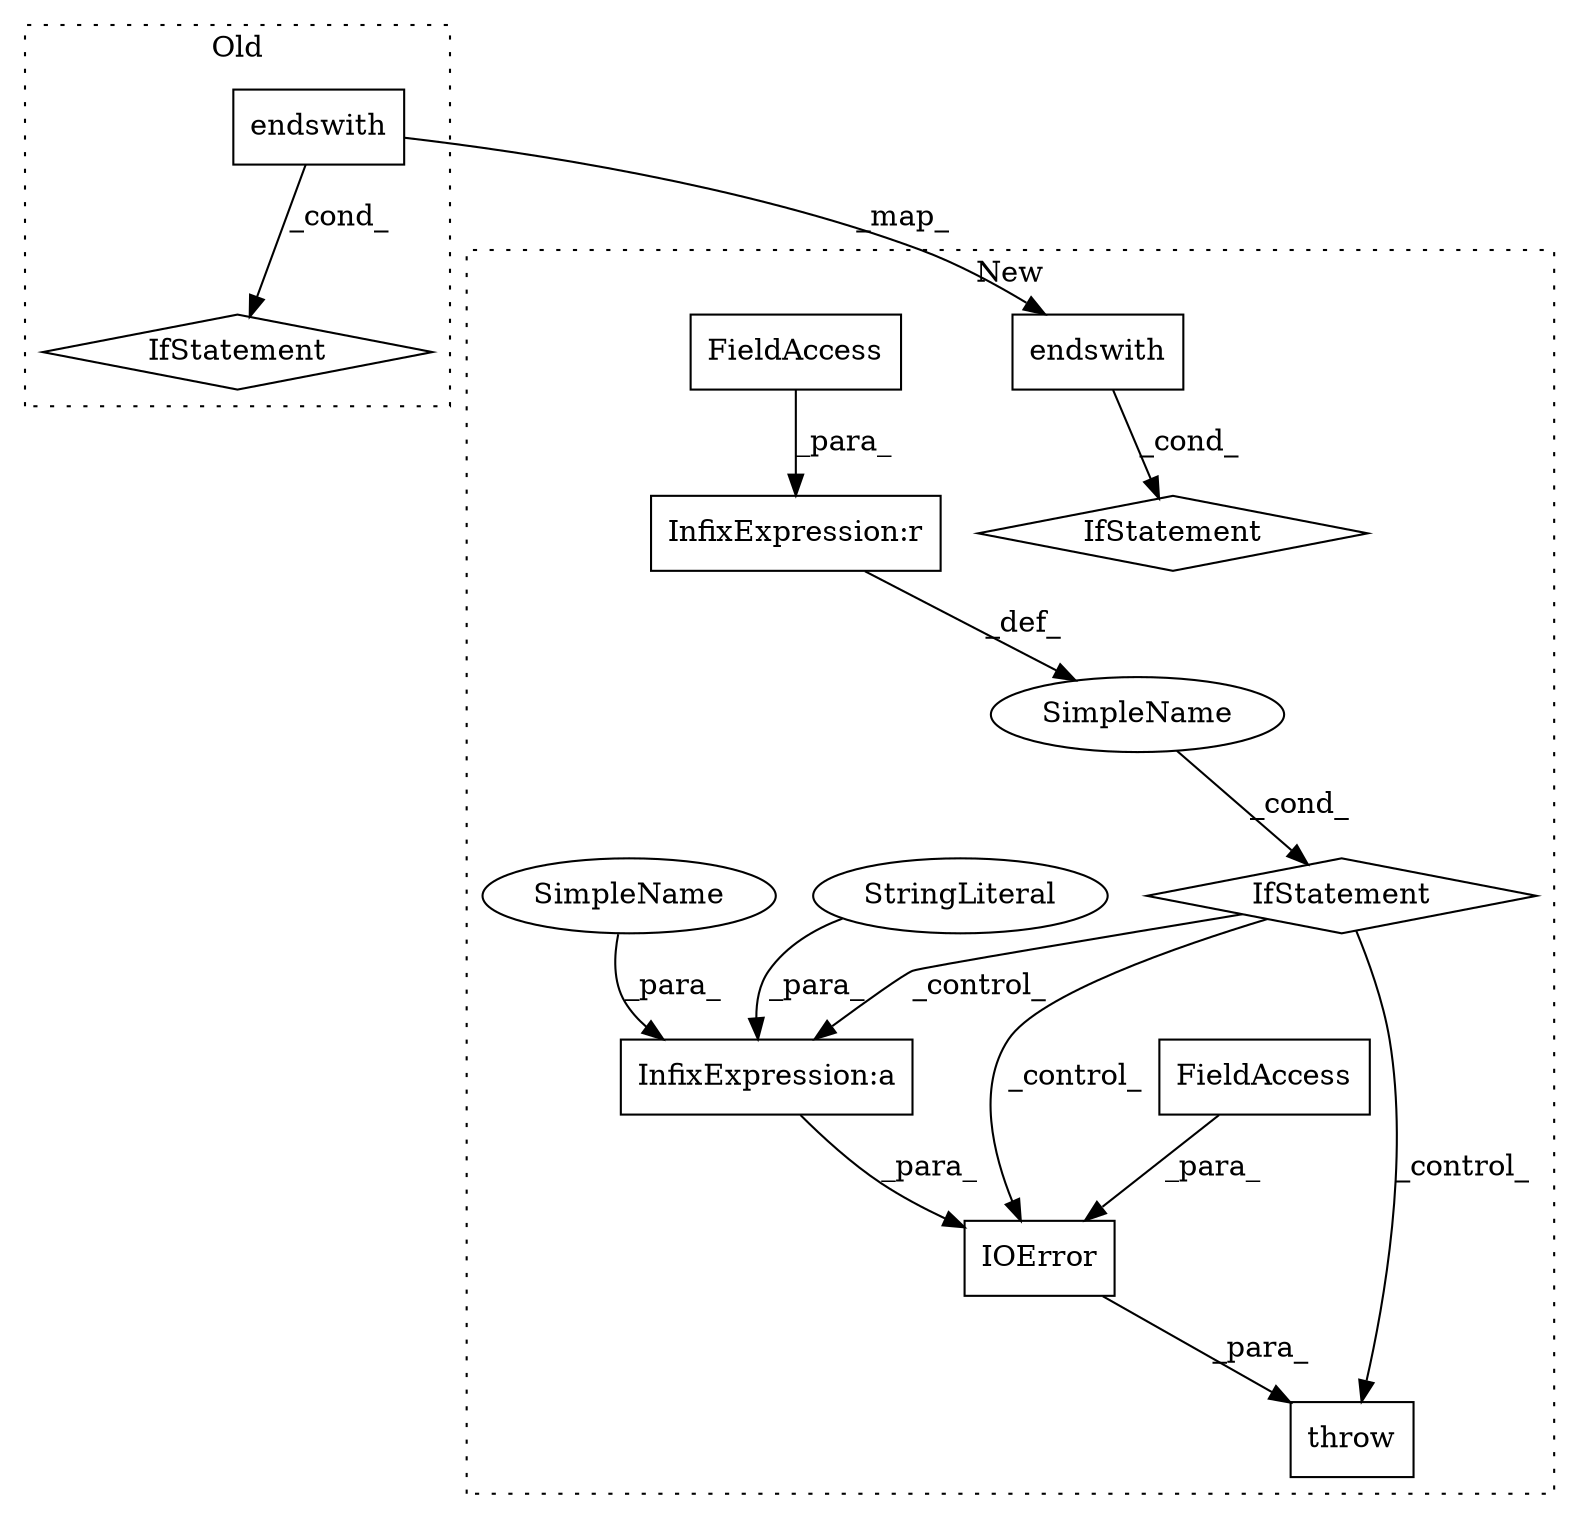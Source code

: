 digraph G {
subgraph cluster0 {
1 [label="IfStatement" a="25" s="1397" l="3" shape="diamond"];
10 [label="endswith" a="32" s="1327,1341" l="9,1" shape="box"];
label = "Old";
style="dotted";
}
subgraph cluster1 {
2 [label="IOError" a="32" s="1539,1607" l="8,1" shape="box"];
3 [label="throw" a="53" s="1533" l="6" shape="box"];
4 [label="IfStatement" a="25" s="1500,1523" l="4,2" shape="diamond"];
5 [label="SimpleName" a="42" s="" l="" shape="ellipse"];
6 [label="InfixExpression:a" a="27" s="1594" l="3" shape="box"];
7 [label="StringLiteral" a="45" s="1557" l="37" shape="ellipse"];
8 [label="InfixExpression:r" a="27" s="1515" l="4" shape="box"];
9 [label="endswith" a="32" s="1371,1385" l="9,1" shape="box"];
11 [label="FieldAccess" a="22" s="1547" l="9" shape="box"];
12 [label="IfStatement" a="25" s="1386" l="3" shape="diamond"];
13 [label="FieldAccess" a="22" s="1504" l="11" shape="box"];
14 [label="SimpleName" a="42" s="1597" l="10" shape="ellipse"];
label = "New";
style="dotted";
}
2 -> 3 [label="_para_"];
4 -> 6 [label="_control_"];
4 -> 3 [label="_control_"];
4 -> 2 [label="_control_"];
5 -> 4 [label="_cond_"];
6 -> 2 [label="_para_"];
7 -> 6 [label="_para_"];
8 -> 5 [label="_def_"];
9 -> 12 [label="_cond_"];
10 -> 9 [label="_map_"];
10 -> 1 [label="_cond_"];
11 -> 2 [label="_para_"];
13 -> 8 [label="_para_"];
14 -> 6 [label="_para_"];
}